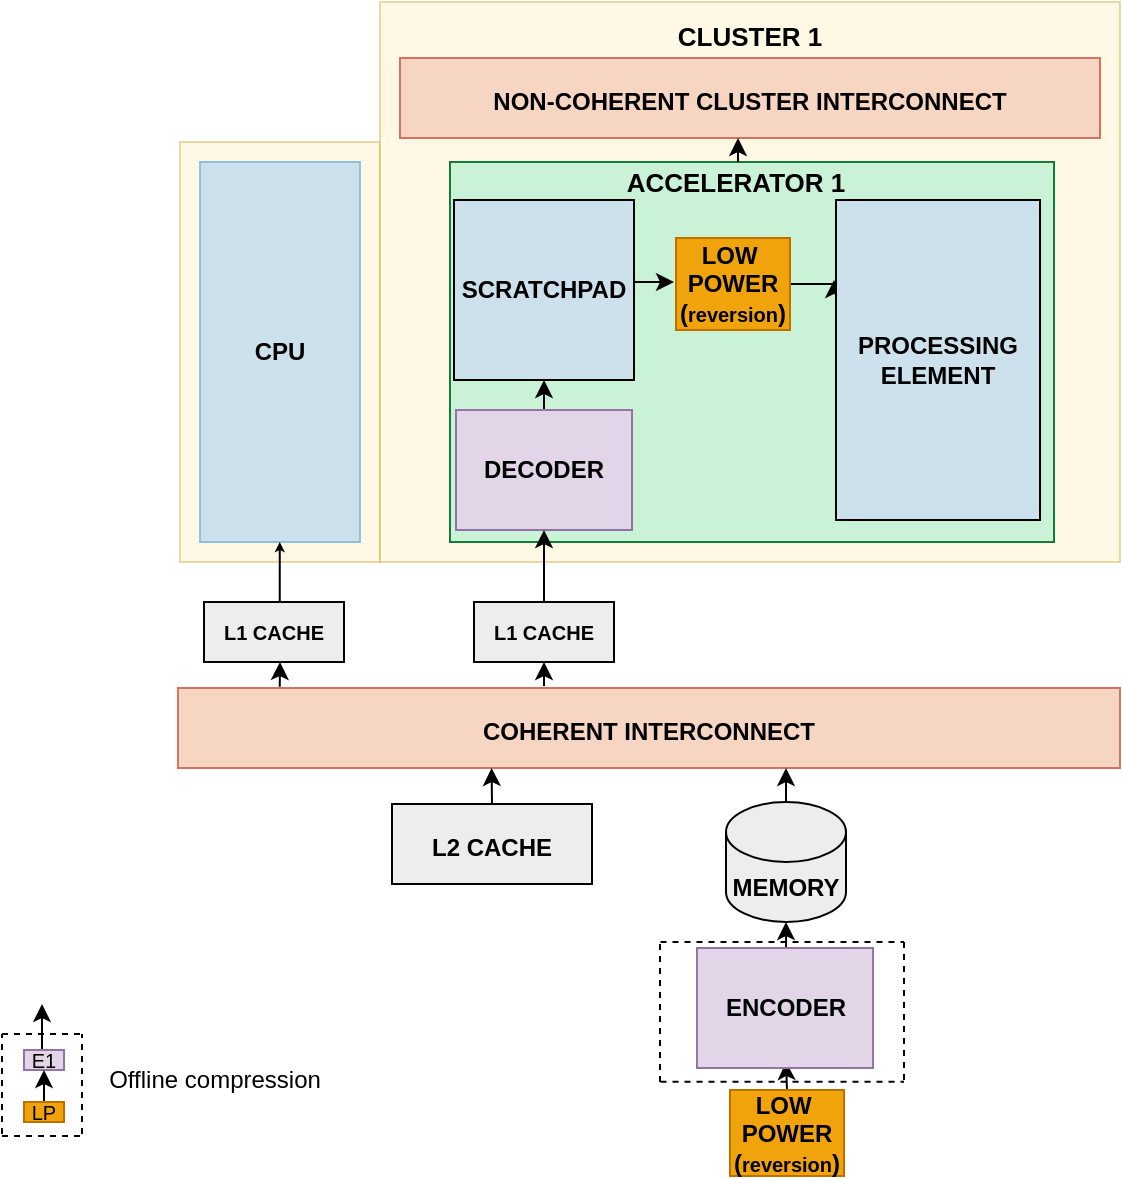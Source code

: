 <mxfile version="28.0.4">
  <diagram name="Page-1" id="mSCrcHiy_M-U9cj9anIV">
    <mxGraphModel dx="347" dy="199" grid="1" gridSize="10" guides="1" tooltips="1" connect="1" arrows="1" fold="1" page="1" pageScale="1" pageWidth="850" pageHeight="1100" math="0" shadow="0">
      <root>
        <mxCell id="0" />
        <mxCell id="1" parent="0" />
        <mxCell id="SvVKt492CZ6028g6mfod-25" value="" style="rounded=0;whiteSpace=wrap;html=1;fontSize=12;opacity=50;fillColor=#fff2cc;strokeColor=#d6b656;" parent="1" vertex="1">
          <mxGeometry x="198" y="560" width="100" height="210" as="geometry" />
        </mxCell>
        <mxCell id="SvVKt492CZ6028g6mfod-26" value="" style="rounded=0;whiteSpace=wrap;html=1;fontSize=12;opacity=50;fillColor=#fff2cc;strokeColor=#d6b656;" parent="1" vertex="1">
          <mxGeometry x="298" y="490" width="370" height="280" as="geometry" />
        </mxCell>
        <mxCell id="SvVKt492CZ6028g6mfod-27" value="&lt;font&gt;&lt;b style=&quot;&quot;&gt;CPU&lt;/b&gt;&lt;/font&gt;" style="whiteSpace=wrap;html=1;fillColor=#CDE1EC;strokeColor=#8EC1DA;" parent="1" vertex="1">
          <mxGeometry x="208" y="570" width="80" height="190" as="geometry" />
        </mxCell>
        <mxCell id="SvVKt492CZ6028g6mfod-32" value="&lt;p style=&quot;line-height: 460%; font-size: 10px;&quot;&gt;&lt;span style=&quot;font-size: 10px;&quot;&gt;&lt;b&gt;L1 CACHE&lt;/b&gt;&lt;/span&gt;&lt;/p&gt;" style="rounded=0;whiteSpace=wrap;html=1;fillColor=light-dark(#ededed, #1f2f1e);strokeColor=light-dark(#030303, #446e2c);fontSize=10;" parent="1" vertex="1">
          <mxGeometry x="210" y="790" width="70" height="30" as="geometry" />
        </mxCell>
        <mxCell id="SvVKt492CZ6028g6mfod-33" value="&lt;b style=&quot;&quot;&gt;&lt;font style=&quot;font-size: 12px;&quot;&gt;NON-COHERENT CLUSTER INTERCONNECT&lt;/font&gt;&lt;/b&gt;" style="rounded=0;whiteSpace=wrap;html=1;fillColor=#f6d6c2;strokeColor=#d47264;fontSize=15;" parent="1" vertex="1">
          <mxGeometry x="308" y="518" width="350" height="40" as="geometry" />
        </mxCell>
        <mxCell id="SvVKt492CZ6028g6mfod-34" style="edgeStyle=orthogonalEdgeStyle;rounded=0;orthogonalLoop=1;jettySize=auto;html=1;exitX=0.5;exitY=0;exitDx=0;exitDy=0;entryX=0.5;entryY=1;entryDx=0;entryDy=0;" parent="1" source="SvVKt492CZ6028g6mfod-88" edge="1">
          <mxGeometry relative="1" as="geometry">
            <mxPoint x="129" y="991" as="targetPoint" />
          </mxGeometry>
        </mxCell>
        <mxCell id="SvVKt492CZ6028g6mfod-35" value="&lt;b&gt;&lt;font style=&quot;font-size: 13px;&quot;&gt;CLUSTER 1&lt;/font&gt;&lt;/b&gt;" style="text;html=1;strokeColor=none;fillColor=none;align=center;verticalAlign=middle;whiteSpace=wrap;rounded=0;fontSize=15;opacity=50;" parent="1" vertex="1">
          <mxGeometry x="438.25" y="491" width="89.5" height="30" as="geometry" />
        </mxCell>
        <mxCell id="SvVKt492CZ6028g6mfod-81" value="&lt;font style=&quot;font-size: 12px;&quot;&gt;&lt;b style=&quot;&quot;&gt;L2 CACHE&lt;/b&gt;&lt;/font&gt;" style="rounded=0;whiteSpace=wrap;html=1;fontSize=15;fillColor=#EDEDED;" parent="1" vertex="1">
          <mxGeometry x="304" y="891" width="100" height="40" as="geometry" />
        </mxCell>
        <mxCell id="SvVKt492CZ6028g6mfod-82" value="&lt;font style=&quot;font-size: 12px;&quot;&gt;&lt;b style=&quot;&quot;&gt;COHERENT INTERCONNECT&lt;/b&gt;&lt;/font&gt;" style="rounded=0;whiteSpace=wrap;html=1;fillColor=#F6D6C2;strokeColor=#D47264;fontSize=15;" parent="1" vertex="1">
          <mxGeometry x="197" y="833" width="471" height="40" as="geometry" />
        </mxCell>
        <mxCell id="SvVKt492CZ6028g6mfod-88" value="&lt;p style=&quot;line-height: 100%; font-size: 10px;&quot;&gt;&lt;font style=&quot;font-size: 10px;&quot;&gt;E1&lt;/font&gt;&lt;/p&gt;" style="rounded=0;whiteSpace=wrap;html=1;strokeColor=#9673a6;fillColor=#e1d5e7;fontSize=10;" parent="1" vertex="1">
          <mxGeometry x="120" y="1014" width="20" height="10" as="geometry" />
        </mxCell>
        <mxCell id="SvVKt492CZ6028g6mfod-89" style="edgeStyle=orthogonalEdgeStyle;rounded=0;orthogonalLoop=1;jettySize=auto;html=1;exitX=0.5;exitY=0;exitDx=0;exitDy=0;entryX=0.5;entryY=1;entryDx=0;entryDy=0;" parent="1" source="SvVKt492CZ6028g6mfod-90" target="SvVKt492CZ6028g6mfod-88" edge="1">
          <mxGeometry relative="1" as="geometry" />
        </mxCell>
        <mxCell id="SvVKt492CZ6028g6mfod-90" value="&lt;p style=&quot;line-height: 100%; font-size: 10px;&quot;&gt;&lt;font style=&quot;font-size: 10px;&quot;&gt;LP&lt;/font&gt;&lt;/p&gt;" style="rounded=0;whiteSpace=wrap;html=1;strokeColor=#BD7000;fillColor=#f0a30a;fontSize=10;fontColor=#000000;" parent="1" vertex="1">
          <mxGeometry x="120" y="1040" width="20" height="10" as="geometry" />
        </mxCell>
        <mxCell id="SvVKt492CZ6028g6mfod-102" style="edgeStyle=none;html=1;exitX=0.75;exitY=0;exitDx=0;exitDy=0;entryX=0.5;entryY=1;entryDx=0;entryDy=0;fontSize=10;endSize=2;" parent="1" edge="1">
          <mxGeometry relative="1" as="geometry">
            <mxPoint x="247.88" y="790" as="sourcePoint" />
            <mxPoint x="247.88" y="760" as="targetPoint" />
          </mxGeometry>
        </mxCell>
        <mxCell id="SvVKt492CZ6028g6mfod-105" value="" style="endArrow=none;dashed=1;html=1;rounded=0;" parent="1" edge="1">
          <mxGeometry width="50" height="50" relative="1" as="geometry">
            <mxPoint x="109" y="1006" as="sourcePoint" />
            <mxPoint x="151" y="1006" as="targetPoint" />
          </mxGeometry>
        </mxCell>
        <mxCell id="SvVKt492CZ6028g6mfod-106" value="" style="endArrow=none;dashed=1;html=1;rounded=0;" parent="1" edge="1">
          <mxGeometry width="50" height="50" relative="1" as="geometry">
            <mxPoint x="109" y="1057" as="sourcePoint" />
            <mxPoint x="149" y="1057" as="targetPoint" />
          </mxGeometry>
        </mxCell>
        <mxCell id="SvVKt492CZ6028g6mfod-107" value="" style="endArrow=none;dashed=1;html=1;rounded=0;" parent="1" edge="1">
          <mxGeometry width="50" height="50" relative="1" as="geometry">
            <mxPoint x="109" y="1056" as="sourcePoint" />
            <mxPoint x="109" y="1006" as="targetPoint" />
          </mxGeometry>
        </mxCell>
        <mxCell id="SvVKt492CZ6028g6mfod-108" value="" style="endArrow=none;dashed=1;html=1;rounded=0;" parent="1" edge="1">
          <mxGeometry width="50" height="50" relative="1" as="geometry">
            <mxPoint x="149" y="1056" as="sourcePoint" />
            <mxPoint x="149" y="1006" as="targetPoint" />
          </mxGeometry>
        </mxCell>
        <mxCell id="SvVKt492CZ6028g6mfod-109" value="Offline compression" style="text;html=1;align=center;verticalAlign=middle;resizable=0;points=[];autosize=1;strokeColor=none;fillColor=none;" parent="1" vertex="1">
          <mxGeometry x="150" y="1014" width="130" height="30" as="geometry" />
        </mxCell>
        <mxCell id="SvVKt492CZ6028g6mfod-125" value="&lt;b&gt;&lt;font&gt;MEMORY&lt;/font&gt;&lt;/b&gt;" style="shape=cylinder3;whiteSpace=wrap;html=1;boundedLbl=1;backgroundOutline=1;size=15;fillColor=light-dark(#ededed, #ededed);" parent="1" vertex="1">
          <mxGeometry x="471" y="890" width="60" height="60" as="geometry" />
        </mxCell>
        <mxCell id="SvVKt492CZ6028g6mfod-126" style="edgeStyle=orthogonalEdgeStyle;rounded=0;orthogonalLoop=1;jettySize=auto;html=1;" parent="1" edge="1">
          <mxGeometry relative="1" as="geometry">
            <mxPoint x="501" y="873" as="targetPoint" />
            <mxPoint x="501" y="890" as="sourcePoint" />
          </mxGeometry>
        </mxCell>
        <mxCell id="fLmIZQSv84yg8my2Koo1-14" value="" style="group" vertex="1" connectable="0" parent="1">
          <mxGeometry x="333" y="564" width="302" height="195" as="geometry" />
        </mxCell>
        <mxCell id="fLmIZQSv84yg8my2Koo1-3" value="" style="whiteSpace=wrap;html=1;strokeColor=light-dark(#127d37, #ededed);fillColor=light-dark(#caf2d6, #ededed);" vertex="1" parent="fLmIZQSv84yg8my2Koo1-14">
          <mxGeometry y="6" width="302" height="190" as="geometry" />
        </mxCell>
        <mxCell id="fLmIZQSv84yg8my2Koo1-11" style="edgeStyle=orthogonalEdgeStyle;rounded=0;orthogonalLoop=1;jettySize=auto;html=1;" edge="1" parent="fLmIZQSv84yg8my2Koo1-14">
          <mxGeometry relative="1" as="geometry">
            <mxPoint x="92" y="66" as="sourcePoint" />
            <mxPoint x="112" y="66" as="targetPoint" />
            <Array as="points">
              <mxPoint x="92" y="66" />
              <mxPoint x="118" y="66" />
            </Array>
          </mxGeometry>
        </mxCell>
        <mxCell id="fLmIZQSv84yg8my2Koo1-4" value="&lt;b&gt;SCRATCHPAD&lt;/b&gt;" style="whiteSpace=wrap;html=1;aspect=fixed;fillColor=light-dark(#cde1ec, #ededed);" vertex="1" parent="fLmIZQSv84yg8my2Koo1-14">
          <mxGeometry x="2" y="25" width="90" height="90" as="geometry" />
        </mxCell>
        <mxCell id="fLmIZQSv84yg8my2Koo1-9" style="edgeStyle=orthogonalEdgeStyle;rounded=0;orthogonalLoop=1;jettySize=auto;html=1;exitX=0.5;exitY=0;exitDx=0;exitDy=0;entryX=0.5;entryY=1;entryDx=0;entryDy=0;" edge="1" parent="fLmIZQSv84yg8my2Koo1-14" source="fLmIZQSv84yg8my2Koo1-5" target="fLmIZQSv84yg8my2Koo1-4">
          <mxGeometry relative="1" as="geometry" />
        </mxCell>
        <mxCell id="fLmIZQSv84yg8my2Koo1-5" value="&lt;b&gt;DECODER&lt;/b&gt;" style="whiteSpace=wrap;html=1;fillColor=#e1d5e7;strokeColor=#9673a6;" vertex="1" parent="fLmIZQSv84yg8my2Koo1-14">
          <mxGeometry x="3" y="130" width="88" height="60" as="geometry" />
        </mxCell>
        <mxCell id="fLmIZQSv84yg8my2Koo1-12" style="edgeStyle=orthogonalEdgeStyle;rounded=0;orthogonalLoop=1;jettySize=auto;html=1;exitX=1;exitY=0.5;exitDx=0;exitDy=0;" edge="1" parent="fLmIZQSv84yg8my2Koo1-14" source="fLmIZQSv84yg8my2Koo1-6">
          <mxGeometry relative="1" as="geometry">
            <mxPoint x="174.0" y="65.5" as="sourcePoint" />
            <mxPoint x="192" y="65" as="targetPoint" />
          </mxGeometry>
        </mxCell>
        <mxCell id="fLmIZQSv84yg8my2Koo1-6" value="&lt;b&gt;&amp;nbsp; LOW&amp;nbsp; &amp;nbsp; &amp;nbsp;POWER&amp;nbsp; &amp;nbsp;(&lt;font style=&quot;font-size: 10px;&quot;&gt;reversion&lt;/font&gt;)&amp;nbsp;&lt;/b&gt;" style="rounded=0;whiteSpace=wrap;html=1;fillColor=#f0a30a;align=center;fontColor=#000000;strokeColor=#BD7000;" vertex="1" parent="fLmIZQSv84yg8my2Koo1-14">
          <mxGeometry x="113" y="44" width="57" height="46" as="geometry" />
        </mxCell>
        <mxCell id="fLmIZQSv84yg8my2Koo1-7" value="&lt;b&gt;PROCESSING ELEMENT&lt;/b&gt;" style="whiteSpace=wrap;html=1;fillColor=light-dark(#cde1ec, #ededed);" vertex="1" parent="fLmIZQSv84yg8my2Koo1-14">
          <mxGeometry x="193" y="25" width="102" height="160" as="geometry" />
        </mxCell>
        <mxCell id="fLmIZQSv84yg8my2Koo1-8" value="&lt;b&gt;&lt;font style=&quot;font-size: 13px;&quot;&gt;ACCELERATOR 1&lt;/font&gt;&lt;/b&gt;" style="text;html=1;strokeColor=none;fillColor=none;align=center;verticalAlign=middle;whiteSpace=wrap;rounded=0;fontSize=15;" vertex="1" parent="fLmIZQSv84yg8my2Koo1-14">
          <mxGeometry x="78" width="130" height="30" as="geometry" />
        </mxCell>
        <mxCell id="fLmIZQSv84yg8my2Koo1-23" style="edgeStyle=orthogonalEdgeStyle;rounded=0;orthogonalLoop=1;jettySize=auto;html=1;exitX=0.108;exitY=-0.015;exitDx=0;exitDy=0;exitPerimeter=0;" edge="1" parent="fLmIZQSv84yg8my2Koo1-14">
          <mxGeometry relative="1" as="geometry">
            <mxPoint x="144.01" y="-6" as="targetPoint" />
            <mxPoint x="144.01" y="6" as="sourcePoint" />
            <Array as="points">
              <mxPoint x="144.01" y="4" />
              <mxPoint x="144.01" y="4" />
            </Array>
          </mxGeometry>
        </mxCell>
        <mxCell id="fLmIZQSv84yg8my2Koo1-16" value="" style="edgeStyle=orthogonalEdgeStyle;rounded=0;orthogonalLoop=1;jettySize=auto;html=1;" edge="1" parent="1" source="fLmIZQSv84yg8my2Koo1-15" target="fLmIZQSv84yg8my2Koo1-5">
          <mxGeometry relative="1" as="geometry" />
        </mxCell>
        <mxCell id="fLmIZQSv84yg8my2Koo1-15" value="&lt;p style=&quot;line-height: 460%; font-size: 10px;&quot;&gt;&lt;span style=&quot;font-size: 10px;&quot;&gt;&lt;b&gt;L1 CACHE&lt;/b&gt;&lt;/span&gt;&lt;/p&gt;" style="rounded=0;whiteSpace=wrap;html=1;fillColor=light-dark(#ededed, #1f2f1e);strokeColor=light-dark(#030303, #446e2c);fontSize=10;" vertex="1" parent="1">
          <mxGeometry x="345" y="790" width="70" height="30" as="geometry" />
        </mxCell>
        <mxCell id="fLmIZQSv84yg8my2Koo1-19" style="edgeStyle=orthogonalEdgeStyle;rounded=0;orthogonalLoop=1;jettySize=auto;html=1;exitX=0.108;exitY=-0.015;exitDx=0;exitDy=0;exitPerimeter=0;" edge="1" parent="1">
          <mxGeometry relative="1" as="geometry">
            <mxPoint x="248" y="820" as="targetPoint" />
            <mxPoint x="247.868" y="832.4" as="sourcePoint" />
          </mxGeometry>
        </mxCell>
        <mxCell id="fLmIZQSv84yg8my2Koo1-20" style="edgeStyle=orthogonalEdgeStyle;rounded=0;orthogonalLoop=1;jettySize=auto;html=1;exitX=0.108;exitY=-0.015;exitDx=0;exitDy=0;exitPerimeter=0;" edge="1" parent="1">
          <mxGeometry relative="1" as="geometry">
            <mxPoint x="380" y="820" as="targetPoint" />
            <mxPoint x="380" y="832" as="sourcePoint" />
            <Array as="points">
              <mxPoint x="380" y="830" />
              <mxPoint x="380" y="830" />
            </Array>
          </mxGeometry>
        </mxCell>
        <mxCell id="fLmIZQSv84yg8my2Koo1-22" style="edgeStyle=orthogonalEdgeStyle;rounded=0;orthogonalLoop=1;jettySize=auto;html=1;exitX=0.5;exitY=0;exitDx=0;exitDy=0;" edge="1" parent="1" source="SvVKt492CZ6028g6mfod-81">
          <mxGeometry relative="1" as="geometry">
            <mxPoint x="353.8" y="873" as="targetPoint" />
            <mxPoint x="354" y="920" as="sourcePoint" />
          </mxGeometry>
        </mxCell>
        <mxCell id="fLmIZQSv84yg8my2Koo1-27" style="edgeStyle=orthogonalEdgeStyle;rounded=0;orthogonalLoop=1;jettySize=auto;html=1;exitX=0.5;exitY=0;exitDx=0;exitDy=0;" edge="1" parent="1" source="fLmIZQSv84yg8my2Koo1-25">
          <mxGeometry relative="1" as="geometry">
            <mxPoint x="501" y="1020" as="targetPoint" />
          </mxGeometry>
        </mxCell>
        <mxCell id="fLmIZQSv84yg8my2Koo1-25" value="&lt;b&gt;&amp;nbsp; LOW&amp;nbsp; &amp;nbsp; &amp;nbsp;POWER&amp;nbsp; &amp;nbsp;(&lt;font style=&quot;font-size: 10px;&quot;&gt;reversion&lt;/font&gt;)&amp;nbsp;&lt;/b&gt;" style="rounded=0;whiteSpace=wrap;html=1;fillColor=#f0a30a;align=center;fontColor=#000000;strokeColor=#BD7000;" vertex="1" parent="1">
          <mxGeometry x="473" y="1034" width="57" height="43" as="geometry" />
        </mxCell>
        <mxCell id="fLmIZQSv84yg8my2Koo1-26" style="edgeStyle=orthogonalEdgeStyle;rounded=0;orthogonalLoop=1;jettySize=auto;html=1;exitX=0.506;exitY=0;exitDx=0;exitDy=0;entryX=0.5;entryY=1;entryDx=0;entryDy=0;entryPerimeter=0;exitPerimeter=0;" edge="1" parent="1" source="fLmIZQSv84yg8my2Koo1-39" target="SvVKt492CZ6028g6mfod-125">
          <mxGeometry relative="1" as="geometry">
            <mxPoint x="501" y="960" as="sourcePoint" />
          </mxGeometry>
        </mxCell>
        <mxCell id="fLmIZQSv84yg8my2Koo1-39" value="&lt;b&gt;ENCODER&lt;/b&gt;" style="whiteSpace=wrap;html=1;fillColor=#e1d5e7;strokeColor=#9673a6;" vertex="1" parent="1">
          <mxGeometry x="456.5" y="963" width="88" height="60" as="geometry" />
        </mxCell>
        <mxCell id="fLmIZQSv84yg8my2Koo1-40" value="" style="endArrow=none;dashed=1;html=1;rounded=0;" edge="1" parent="1">
          <mxGeometry width="50" height="50" relative="1" as="geometry">
            <mxPoint x="438.25" y="960" as="sourcePoint" />
            <mxPoint x="560" y="960" as="targetPoint" />
          </mxGeometry>
        </mxCell>
        <mxCell id="fLmIZQSv84yg8my2Koo1-41" value="" style="endArrow=none;dashed=1;html=1;rounded=0;" edge="1" parent="1">
          <mxGeometry width="50" height="50" relative="1" as="geometry">
            <mxPoint x="438" y="1030" as="sourcePoint" />
            <mxPoint x="438" y="960" as="targetPoint" />
          </mxGeometry>
        </mxCell>
        <mxCell id="fLmIZQSv84yg8my2Koo1-42" value="" style="endArrow=none;dashed=1;html=1;rounded=0;" edge="1" parent="1">
          <mxGeometry width="50" height="50" relative="1" as="geometry">
            <mxPoint x="438.25" y="1029.83" as="sourcePoint" />
            <mxPoint x="560" y="1029.83" as="targetPoint" />
          </mxGeometry>
        </mxCell>
        <mxCell id="fLmIZQSv84yg8my2Koo1-43" value="" style="endArrow=none;dashed=1;html=1;rounded=0;" edge="1" parent="1">
          <mxGeometry width="50" height="50" relative="1" as="geometry">
            <mxPoint x="560" y="1029" as="sourcePoint" />
            <mxPoint x="560" y="959" as="targetPoint" />
          </mxGeometry>
        </mxCell>
      </root>
    </mxGraphModel>
  </diagram>
</mxfile>

